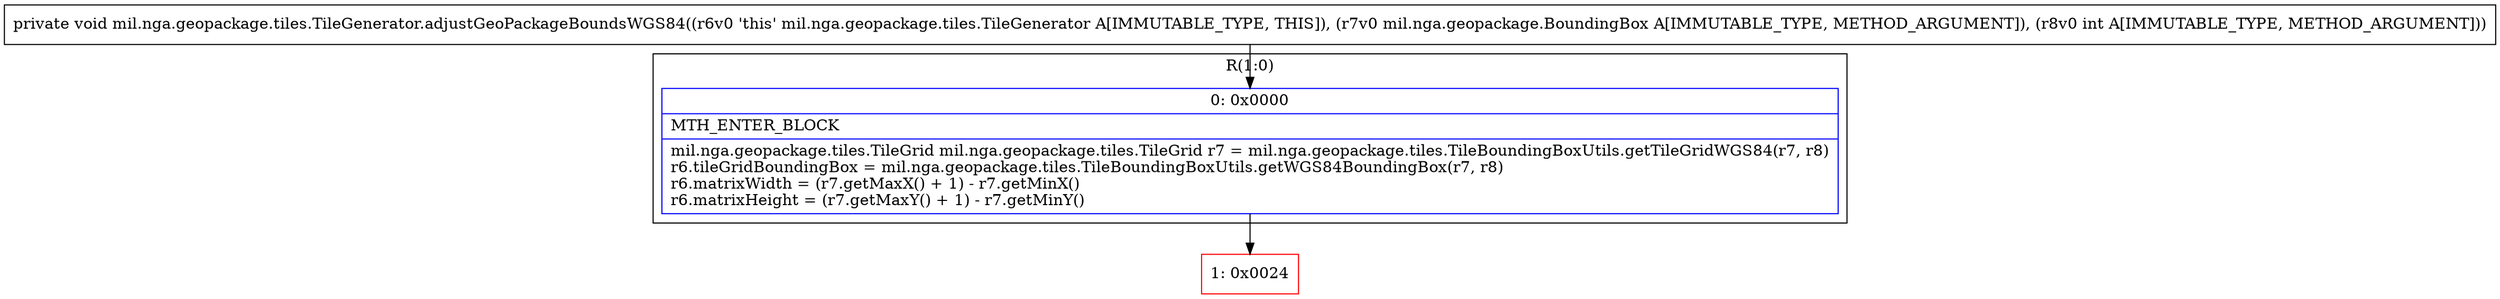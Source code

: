 digraph "CFG formil.nga.geopackage.tiles.TileGenerator.adjustGeoPackageBoundsWGS84(Lmil\/nga\/geopackage\/BoundingBox;I)V" {
subgraph cluster_Region_1605153792 {
label = "R(1:0)";
node [shape=record,color=blue];
Node_0 [shape=record,label="{0\:\ 0x0000|MTH_ENTER_BLOCK\l|mil.nga.geopackage.tiles.TileGrid mil.nga.geopackage.tiles.TileGrid r7 = mil.nga.geopackage.tiles.TileBoundingBoxUtils.getTileGridWGS84(r7, r8)\lr6.tileGridBoundingBox = mil.nga.geopackage.tiles.TileBoundingBoxUtils.getWGS84BoundingBox(r7, r8)\lr6.matrixWidth = (r7.getMaxX() + 1) \- r7.getMinX()\lr6.matrixHeight = (r7.getMaxY() + 1) \- r7.getMinY()\l}"];
}
Node_1 [shape=record,color=red,label="{1\:\ 0x0024}"];
MethodNode[shape=record,label="{private void mil.nga.geopackage.tiles.TileGenerator.adjustGeoPackageBoundsWGS84((r6v0 'this' mil.nga.geopackage.tiles.TileGenerator A[IMMUTABLE_TYPE, THIS]), (r7v0 mil.nga.geopackage.BoundingBox A[IMMUTABLE_TYPE, METHOD_ARGUMENT]), (r8v0 int A[IMMUTABLE_TYPE, METHOD_ARGUMENT])) }"];
MethodNode -> Node_0;
Node_0 -> Node_1;
}

